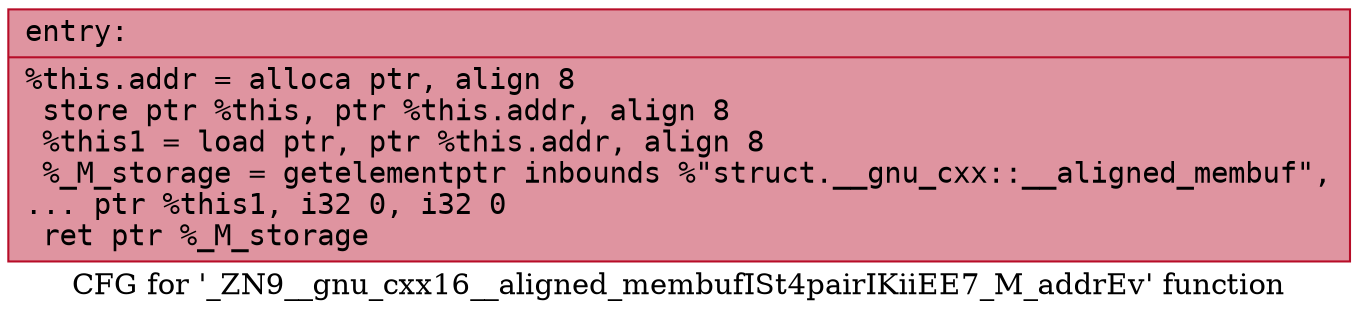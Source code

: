 digraph "CFG for '_ZN9__gnu_cxx16__aligned_membufISt4pairIKiiEE7_M_addrEv' function" {
	label="CFG for '_ZN9__gnu_cxx16__aligned_membufISt4pairIKiiEE7_M_addrEv' function";

	Node0x55ba304e2620 [shape=record,color="#b70d28ff", style=filled, fillcolor="#b70d2870" fontname="Courier",label="{entry:\l|  %this.addr = alloca ptr, align 8\l  store ptr %this, ptr %this.addr, align 8\l  %this1 = load ptr, ptr %this.addr, align 8\l  %_M_storage = getelementptr inbounds %\"struct.__gnu_cxx::__aligned_membuf\",\l... ptr %this1, i32 0, i32 0\l  ret ptr %_M_storage\l}"];
}
